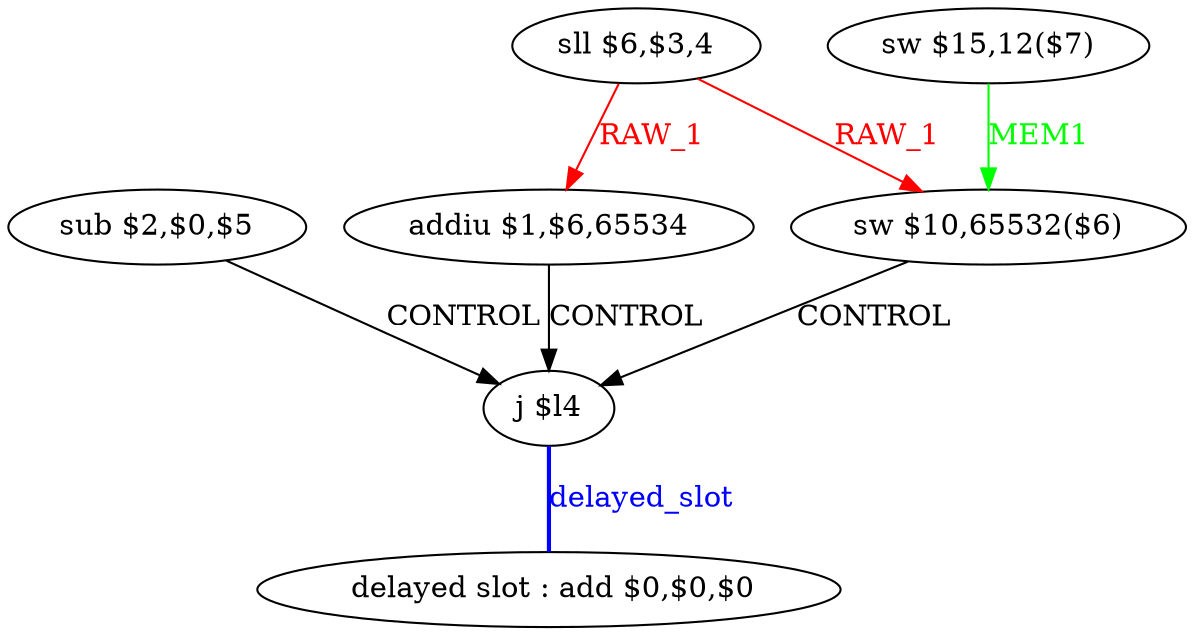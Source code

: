 digraph G1 {
node [shape = ellipse];
i6 [label = " delayed slot : add $0,$0,$0"] ;
i5 ->  i6 [style = bold, dir= none, fontcolor = blue, color = blue, label= "delayed_slot"];
i5 [label = "j $l4"] ;
i0 [label = "sub $2,$0,$5"] ;
i0 ->  i5 [label= "CONTROL"];
i1 [label = "sll $6,$3,4"] ;
i1 ->  i2 [color = red, fontcolor = red, label= "RAW_1"];
i1 ->  i4 [color = red, fontcolor = red, label= "RAW_1"];
i2 [label = "addiu $1,$6,65534"] ;
i2 ->  i5 [label= "CONTROL"];
i4 [label = "sw $10,65532($6)"] ;
i4 ->  i5 [label= "CONTROL"];
i3 [label = "sw $15,12($7)"] ;
i3 ->  i4 [color = green, fontcolor = green, label= "MEM1"];
}
